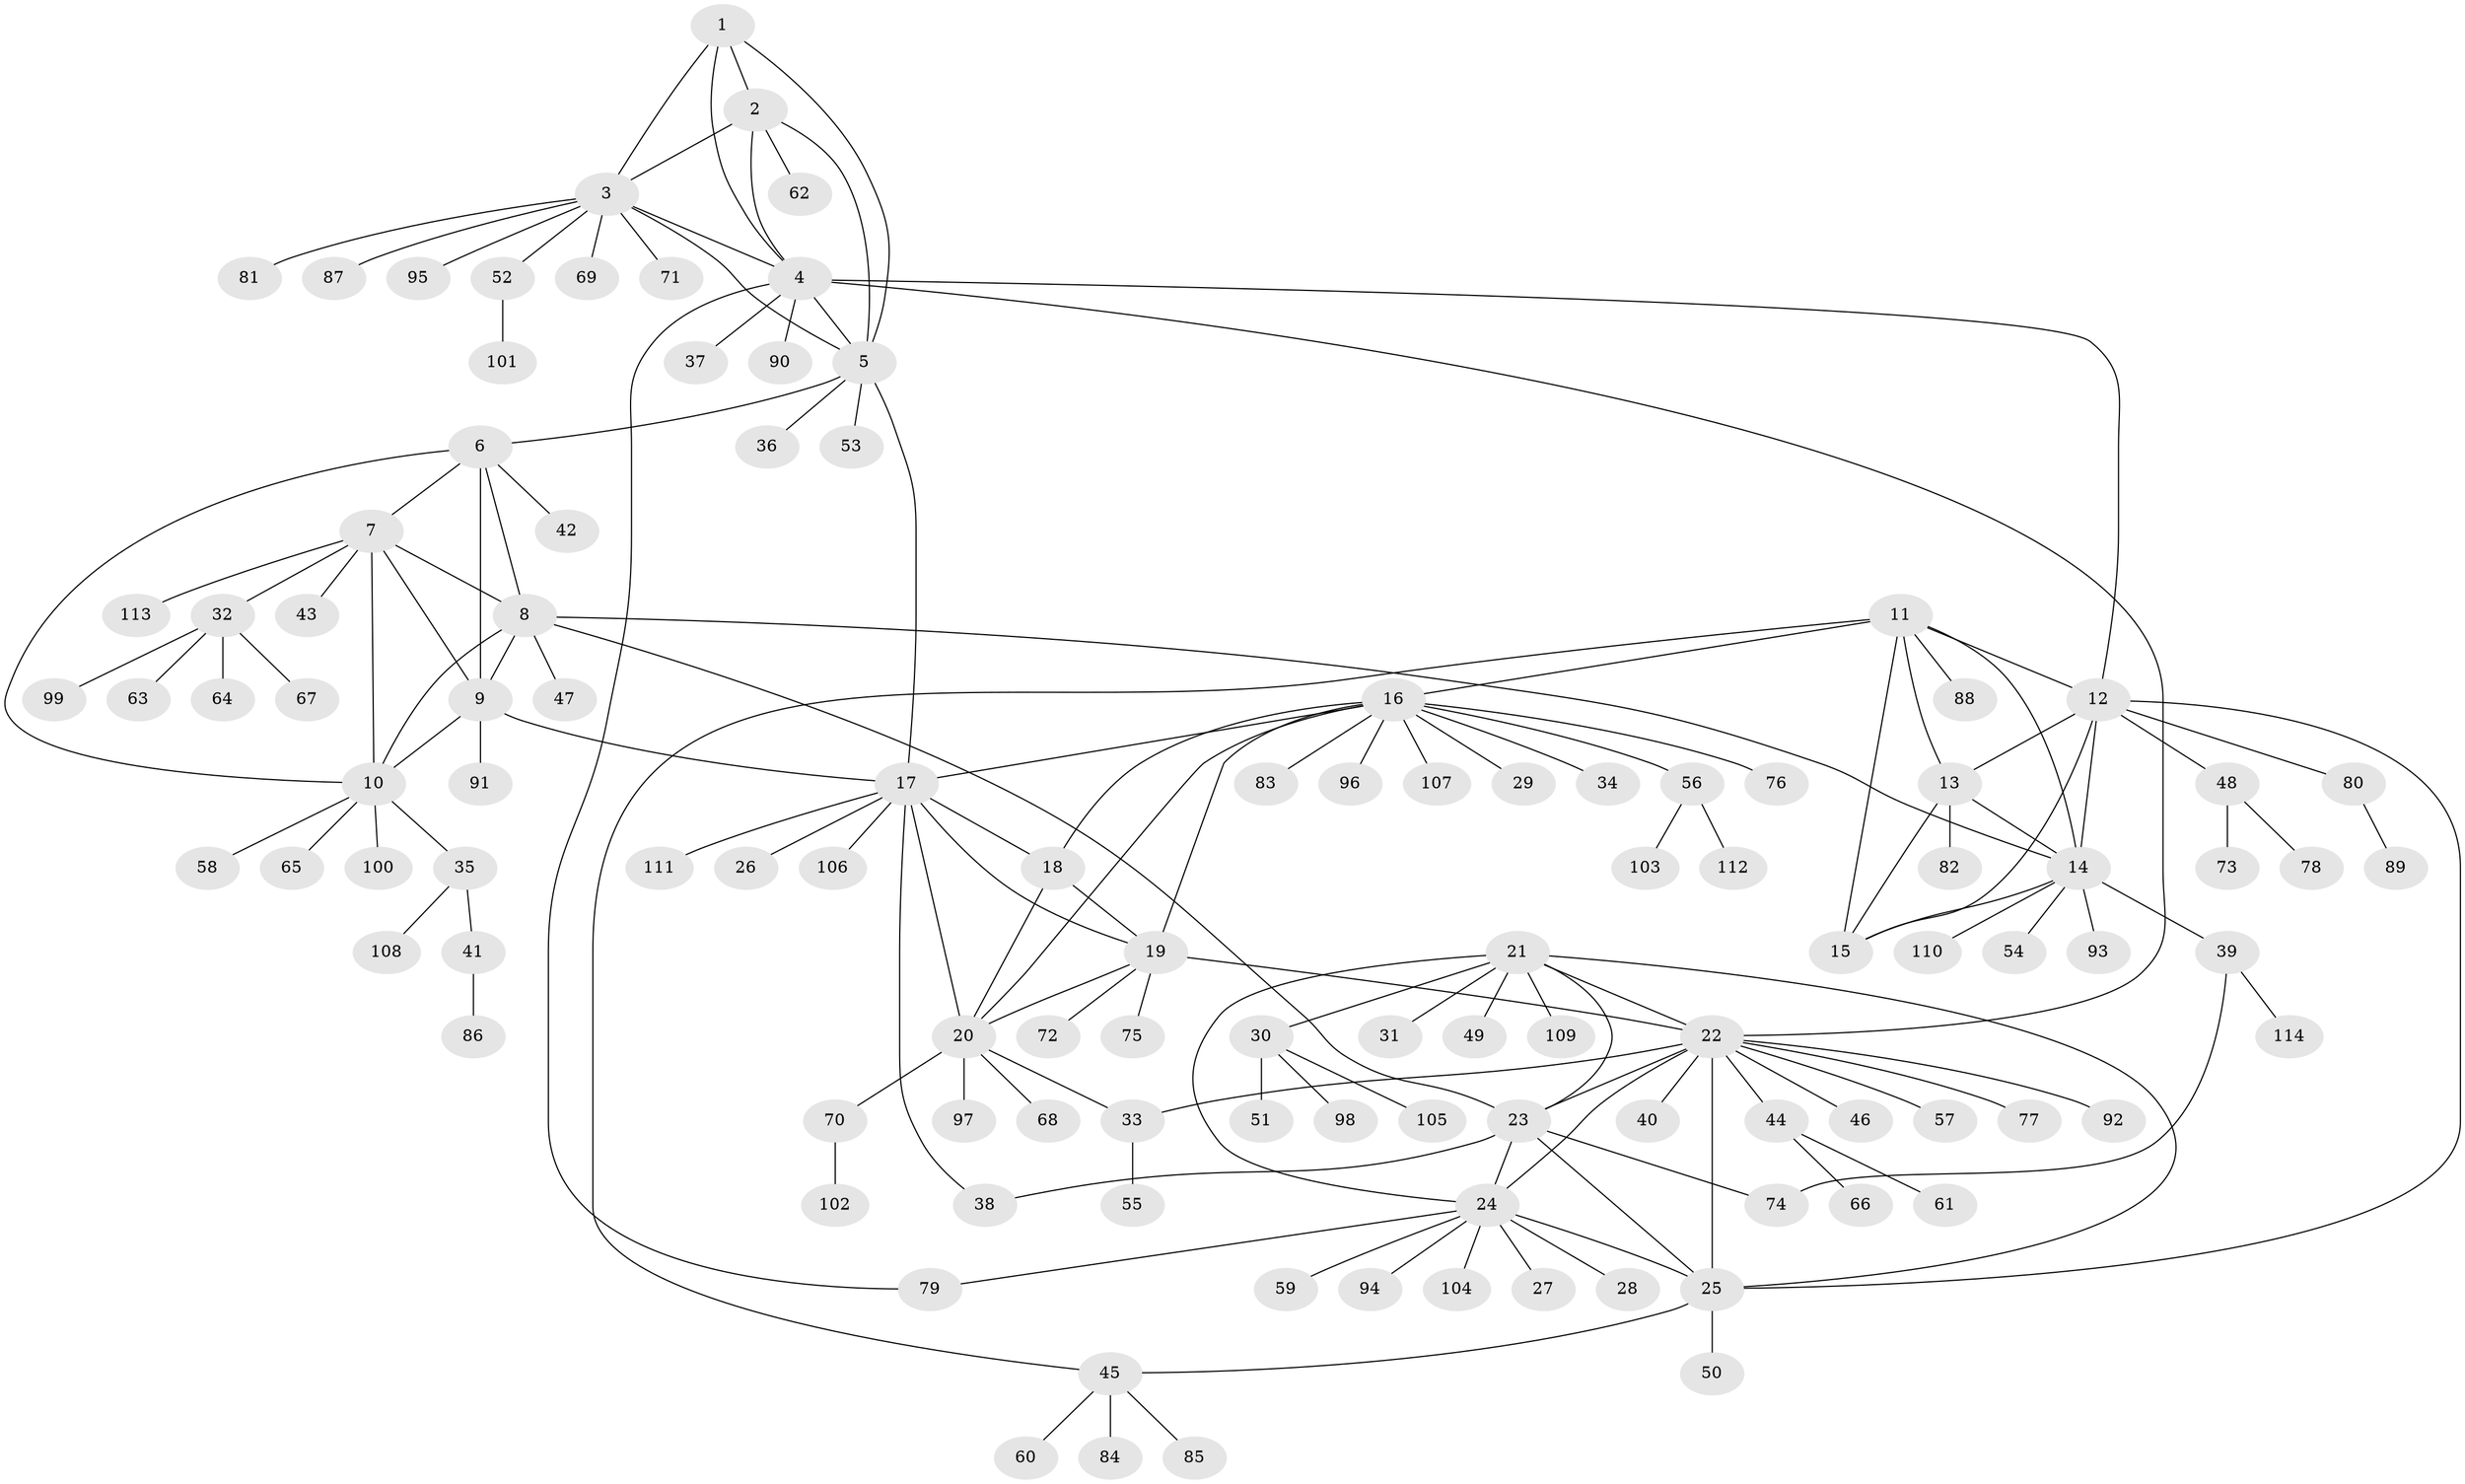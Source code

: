 // Generated by graph-tools (version 1.1) at 2025/26/03/09/25 03:26:42]
// undirected, 114 vertices, 154 edges
graph export_dot {
graph [start="1"]
  node [color=gray90,style=filled];
  1;
  2;
  3;
  4;
  5;
  6;
  7;
  8;
  9;
  10;
  11;
  12;
  13;
  14;
  15;
  16;
  17;
  18;
  19;
  20;
  21;
  22;
  23;
  24;
  25;
  26;
  27;
  28;
  29;
  30;
  31;
  32;
  33;
  34;
  35;
  36;
  37;
  38;
  39;
  40;
  41;
  42;
  43;
  44;
  45;
  46;
  47;
  48;
  49;
  50;
  51;
  52;
  53;
  54;
  55;
  56;
  57;
  58;
  59;
  60;
  61;
  62;
  63;
  64;
  65;
  66;
  67;
  68;
  69;
  70;
  71;
  72;
  73;
  74;
  75;
  76;
  77;
  78;
  79;
  80;
  81;
  82;
  83;
  84;
  85;
  86;
  87;
  88;
  89;
  90;
  91;
  92;
  93;
  94;
  95;
  96;
  97;
  98;
  99;
  100;
  101;
  102;
  103;
  104;
  105;
  106;
  107;
  108;
  109;
  110;
  111;
  112;
  113;
  114;
  1 -- 2;
  1 -- 3;
  1 -- 4;
  1 -- 5;
  2 -- 3;
  2 -- 4;
  2 -- 5;
  2 -- 62;
  3 -- 4;
  3 -- 5;
  3 -- 52;
  3 -- 69;
  3 -- 71;
  3 -- 81;
  3 -- 87;
  3 -- 95;
  4 -- 5;
  4 -- 12;
  4 -- 22;
  4 -- 37;
  4 -- 79;
  4 -- 90;
  5 -- 6;
  5 -- 17;
  5 -- 36;
  5 -- 53;
  6 -- 7;
  6 -- 8;
  6 -- 9;
  6 -- 10;
  6 -- 42;
  7 -- 8;
  7 -- 9;
  7 -- 10;
  7 -- 32;
  7 -- 43;
  7 -- 113;
  8 -- 9;
  8 -- 10;
  8 -- 14;
  8 -- 23;
  8 -- 47;
  9 -- 10;
  9 -- 17;
  9 -- 91;
  10 -- 35;
  10 -- 58;
  10 -- 65;
  10 -- 100;
  11 -- 12;
  11 -- 13;
  11 -- 14;
  11 -- 15;
  11 -- 16;
  11 -- 45;
  11 -- 88;
  12 -- 13;
  12 -- 14;
  12 -- 15;
  12 -- 25;
  12 -- 48;
  12 -- 80;
  13 -- 14;
  13 -- 15;
  13 -- 82;
  14 -- 15;
  14 -- 39;
  14 -- 54;
  14 -- 93;
  14 -- 110;
  16 -- 17;
  16 -- 18;
  16 -- 19;
  16 -- 20;
  16 -- 29;
  16 -- 34;
  16 -- 56;
  16 -- 76;
  16 -- 83;
  16 -- 96;
  16 -- 107;
  17 -- 18;
  17 -- 19;
  17 -- 20;
  17 -- 26;
  17 -- 38;
  17 -- 106;
  17 -- 111;
  18 -- 19;
  18 -- 20;
  19 -- 20;
  19 -- 22;
  19 -- 72;
  19 -- 75;
  20 -- 33;
  20 -- 68;
  20 -- 70;
  20 -- 97;
  21 -- 22;
  21 -- 23;
  21 -- 24;
  21 -- 25;
  21 -- 30;
  21 -- 31;
  21 -- 49;
  21 -- 109;
  22 -- 23;
  22 -- 24;
  22 -- 25;
  22 -- 33;
  22 -- 40;
  22 -- 44;
  22 -- 46;
  22 -- 57;
  22 -- 77;
  22 -- 92;
  23 -- 24;
  23 -- 25;
  23 -- 38;
  23 -- 74;
  24 -- 25;
  24 -- 27;
  24 -- 28;
  24 -- 59;
  24 -- 79;
  24 -- 94;
  24 -- 104;
  25 -- 45;
  25 -- 50;
  30 -- 51;
  30 -- 98;
  30 -- 105;
  32 -- 63;
  32 -- 64;
  32 -- 67;
  32 -- 99;
  33 -- 55;
  35 -- 41;
  35 -- 108;
  39 -- 74;
  39 -- 114;
  41 -- 86;
  44 -- 61;
  44 -- 66;
  45 -- 60;
  45 -- 84;
  45 -- 85;
  48 -- 73;
  48 -- 78;
  52 -- 101;
  56 -- 103;
  56 -- 112;
  70 -- 102;
  80 -- 89;
}
